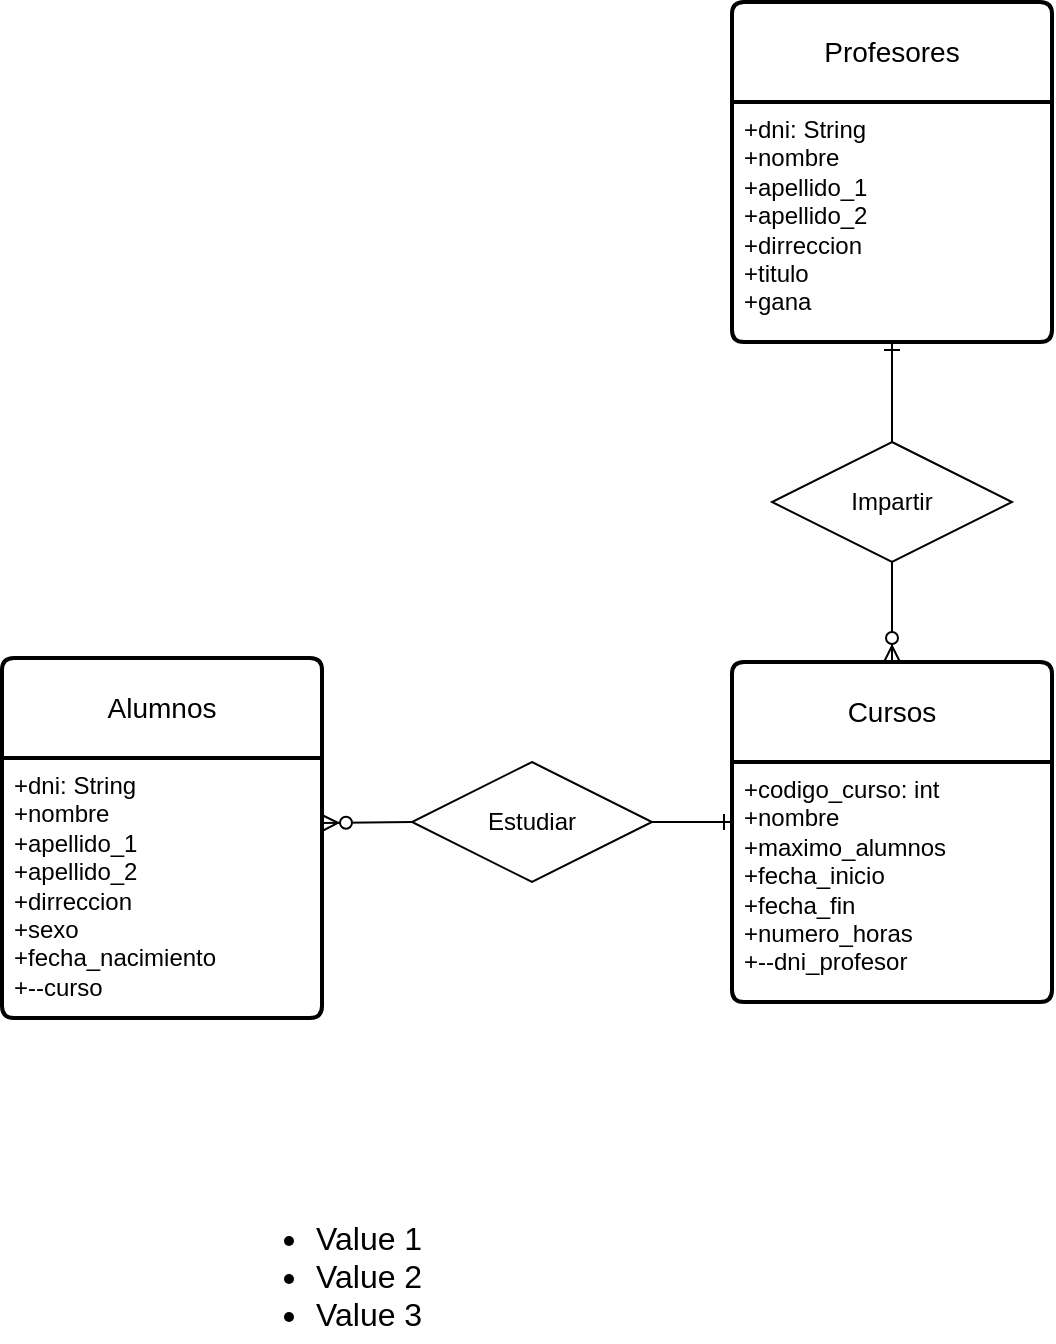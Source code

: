 <mxfile version="22.0.5" type="github">
  <diagram id="R2lEEEUBdFMjLlhIrx00" name="Page-1">
    <mxGraphModel dx="1050" dy="574" grid="1" gridSize="10" guides="1" tooltips="1" connect="1" arrows="1" fold="1" page="1" pageScale="1" pageWidth="850" pageHeight="1100" math="0" shadow="0" extFonts="Permanent Marker^https://fonts.googleapis.com/css?family=Permanent+Marker">
      <root>
        <mxCell id="0" />
        <mxCell id="1" parent="0" />
        <mxCell id="aaNarSgUFvnBXzpEQc9T-1" value="Alumnos" style="swimlane;childLayout=stackLayout;horizontal=1;startSize=50;horizontalStack=0;rounded=1;fontSize=14;fontStyle=0;strokeWidth=2;resizeParent=0;resizeLast=1;shadow=0;dashed=0;align=center;arcSize=4;whiteSpace=wrap;html=1;" vertex="1" parent="1">
          <mxGeometry x="185" y="388" width="160" height="180" as="geometry" />
        </mxCell>
        <mxCell id="aaNarSgUFvnBXzpEQc9T-2" value="+dni: String&lt;br&gt;+nombre&lt;br&gt;+apellido_1&lt;br&gt;+apellido_2&lt;br&gt;+dirreccion&lt;br&gt;+sexo&lt;br&gt;+fecha_nacimiento&lt;br&gt;+--curso" style="align=left;strokeColor=none;fillColor=none;spacingLeft=4;fontSize=12;verticalAlign=top;resizable=0;rotatable=0;part=1;html=1;" vertex="1" parent="aaNarSgUFvnBXzpEQc9T-1">
          <mxGeometry y="50" width="160" height="130" as="geometry" />
        </mxCell>
        <mxCell id="aaNarSgUFvnBXzpEQc9T-3" value="Cursos" style="swimlane;childLayout=stackLayout;horizontal=1;startSize=50;horizontalStack=0;rounded=1;fontSize=14;fontStyle=0;strokeWidth=2;resizeParent=0;resizeLast=1;shadow=0;dashed=0;align=center;arcSize=4;whiteSpace=wrap;html=1;" vertex="1" parent="1">
          <mxGeometry x="550" y="390" width="160" height="170" as="geometry" />
        </mxCell>
        <mxCell id="aaNarSgUFvnBXzpEQc9T-4" value="+codigo_curso: int&lt;br&gt;+nombre&lt;br&gt;+maximo_alumnos&lt;br&gt;+fecha_inicio&lt;br&gt;+fecha_fin&lt;br&gt;+numero_horas&lt;br&gt;+--dni_profesor" style="align=left;strokeColor=none;fillColor=none;spacingLeft=4;fontSize=12;verticalAlign=top;resizable=0;rotatable=0;part=1;html=1;" vertex="1" parent="aaNarSgUFvnBXzpEQc9T-3">
          <mxGeometry y="50" width="160" height="120" as="geometry" />
        </mxCell>
        <mxCell id="aaNarSgUFvnBXzpEQc9T-5" value="Profesores" style="swimlane;childLayout=stackLayout;horizontal=1;startSize=50;horizontalStack=0;rounded=1;fontSize=14;fontStyle=0;strokeWidth=2;resizeParent=0;resizeLast=1;shadow=0;dashed=0;align=center;arcSize=4;whiteSpace=wrap;html=1;" vertex="1" parent="1">
          <mxGeometry x="550" y="60" width="160" height="170" as="geometry" />
        </mxCell>
        <mxCell id="aaNarSgUFvnBXzpEQc9T-6" value="+dni: String&lt;br style=&quot;border-color: var(--border-color);&quot;&gt;+nombre&lt;br style=&quot;border-color: var(--border-color);&quot;&gt;+apellido_1&lt;br style=&quot;border-color: var(--border-color);&quot;&gt;+apellido_2&lt;br style=&quot;border-color: var(--border-color);&quot;&gt;+dirreccion&lt;br&gt;+titulo&lt;br&gt;+gana" style="align=left;strokeColor=none;fillColor=none;spacingLeft=4;fontSize=12;verticalAlign=top;resizable=0;rotatable=0;part=1;html=1;" vertex="1" parent="aaNarSgUFvnBXzpEQc9T-5">
          <mxGeometry y="50" width="160" height="120" as="geometry" />
        </mxCell>
        <mxCell id="aaNarSgUFvnBXzpEQc9T-8" value="Estudiar" style="shape=rhombus;perimeter=rhombusPerimeter;whiteSpace=wrap;html=1;align=center;" vertex="1" parent="1">
          <mxGeometry x="390" y="440" width="120" height="60" as="geometry" />
        </mxCell>
        <mxCell id="aaNarSgUFvnBXzpEQc9T-9" value="Impartir" style="shape=rhombus;perimeter=rhombusPerimeter;whiteSpace=wrap;html=1;align=center;" vertex="1" parent="1">
          <mxGeometry x="570" y="280" width="120" height="60" as="geometry" />
        </mxCell>
        <mxCell id="aaNarSgUFvnBXzpEQc9T-10" value="" style="fontSize=12;html=1;endArrow=ERone;endFill=1;rounded=0;entryX=0.5;entryY=1;entryDx=0;entryDy=0;exitX=0.5;exitY=0;exitDx=0;exitDy=0;" edge="1" parent="1" source="aaNarSgUFvnBXzpEQc9T-9" target="aaNarSgUFvnBXzpEQc9T-6">
          <mxGeometry width="100" height="100" relative="1" as="geometry">
            <mxPoint x="700" y="360" as="sourcePoint" />
            <mxPoint x="800" y="260" as="targetPoint" />
          </mxGeometry>
        </mxCell>
        <mxCell id="aaNarSgUFvnBXzpEQc9T-13" value="" style="fontSize=12;html=1;endArrow=ERzeroToMany;endFill=1;rounded=0;exitX=0.5;exitY=1;exitDx=0;exitDy=0;entryX=0.5;entryY=0;entryDx=0;entryDy=0;" edge="1" parent="1" source="aaNarSgUFvnBXzpEQc9T-9" target="aaNarSgUFvnBXzpEQc9T-3">
          <mxGeometry width="100" height="100" relative="1" as="geometry">
            <mxPoint x="690" y="400" as="sourcePoint" />
            <mxPoint x="790" y="300" as="targetPoint" />
          </mxGeometry>
        </mxCell>
        <mxCell id="aaNarSgUFvnBXzpEQc9T-14" value="" style="fontSize=12;html=1;endArrow=ERone;endFill=1;rounded=0;entryX=0;entryY=0.25;entryDx=0;entryDy=0;exitX=1;exitY=0.5;exitDx=0;exitDy=0;" edge="1" parent="1" source="aaNarSgUFvnBXzpEQc9T-8" target="aaNarSgUFvnBXzpEQc9T-4">
          <mxGeometry width="100" height="100" relative="1" as="geometry">
            <mxPoint x="640" y="290" as="sourcePoint" />
            <mxPoint x="640" y="240" as="targetPoint" />
          </mxGeometry>
        </mxCell>
        <mxCell id="aaNarSgUFvnBXzpEQc9T-15" value="" style="fontSize=12;html=1;endArrow=ERzeroToMany;endFill=1;rounded=0;exitX=0;exitY=0.5;exitDx=0;exitDy=0;entryX=1;entryY=0.25;entryDx=0;entryDy=0;" edge="1" parent="1" source="aaNarSgUFvnBXzpEQc9T-8" target="aaNarSgUFvnBXzpEQc9T-2">
          <mxGeometry width="100" height="100" relative="1" as="geometry">
            <mxPoint x="640" y="350" as="sourcePoint" />
            <mxPoint x="640" y="400" as="targetPoint" />
          </mxGeometry>
        </mxCell>
        <mxCell id="aaNarSgUFvnBXzpEQc9T-16" value="&lt;ul style=&quot;font-size: 16px;&quot;&gt;&lt;li&gt;Value 1&lt;/li&gt;&lt;li&gt;Value 2&lt;/li&gt;&lt;li&gt;Value 3&lt;/li&gt;&lt;/ul&gt;" style="text;strokeColor=none;fillColor=none;html=1;whiteSpace=wrap;verticalAlign=middle;overflow=hidden;" vertex="1" parent="1">
          <mxGeometry x="300" y="650" width="100" height="80" as="geometry" />
        </mxCell>
      </root>
    </mxGraphModel>
  </diagram>
</mxfile>
